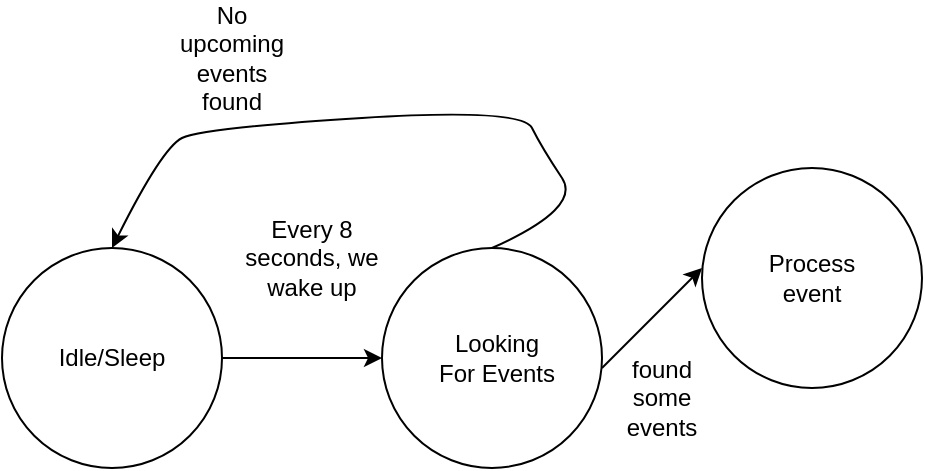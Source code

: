 <mxfile version="24.7.13">
  <diagram name="Page-1" id="U1XVlD-uULaZfybkiWaf">
    <mxGraphModel dx="727" dy="472" grid="1" gridSize="10" guides="1" tooltips="1" connect="1" arrows="1" fold="1" page="1" pageScale="1" pageWidth="850" pageHeight="1100" math="0" shadow="0">
      <root>
        <mxCell id="0" />
        <mxCell id="1" parent="0" />
        <mxCell id="AyezRk7lid3wCaOTvy4F-2" value="" style="ellipse;whiteSpace=wrap;html=1;aspect=fixed;" vertex="1" parent="1">
          <mxGeometry x="170" y="190" width="110" height="110" as="geometry" />
        </mxCell>
        <mxCell id="AyezRk7lid3wCaOTvy4F-3" value="Idle/Sleep" style="text;html=1;align=center;verticalAlign=middle;whiteSpace=wrap;rounded=0;" vertex="1" parent="1">
          <mxGeometry x="195" y="230" width="60" height="30" as="geometry" />
        </mxCell>
        <mxCell id="AyezRk7lid3wCaOTvy4F-5" value="" style="ellipse;whiteSpace=wrap;html=1;aspect=fixed;" vertex="1" parent="1">
          <mxGeometry x="360" y="190" width="110" height="110" as="geometry" />
        </mxCell>
        <mxCell id="AyezRk7lid3wCaOTvy4F-6" value="" style="endArrow=classic;html=1;rounded=0;exitX=1;exitY=0.5;exitDx=0;exitDy=0;entryX=0;entryY=0.5;entryDx=0;entryDy=0;" edge="1" parent="1" source="AyezRk7lid3wCaOTvy4F-2" target="AyezRk7lid3wCaOTvy4F-5">
          <mxGeometry width="50" height="50" relative="1" as="geometry">
            <mxPoint x="310" y="290" as="sourcePoint" />
            <mxPoint x="360" y="240" as="targetPoint" />
          </mxGeometry>
        </mxCell>
        <mxCell id="AyezRk7lid3wCaOTvy4F-8" value="Every 8 seconds, we wake up" style="text;html=1;align=center;verticalAlign=middle;whiteSpace=wrap;rounded=0;" vertex="1" parent="1">
          <mxGeometry x="280" y="170" width="90" height="50" as="geometry" />
        </mxCell>
        <mxCell id="AyezRk7lid3wCaOTvy4F-9" value="Looking For Events" style="text;html=1;align=center;verticalAlign=middle;whiteSpace=wrap;rounded=0;" vertex="1" parent="1">
          <mxGeometry x="385" y="230" width="65" height="30" as="geometry" />
        </mxCell>
        <mxCell id="AyezRk7lid3wCaOTvy4F-11" value="" style="curved=1;endArrow=classic;html=1;rounded=0;exitX=0.5;exitY=0;exitDx=0;exitDy=0;entryX=0.5;entryY=0;entryDx=0;entryDy=0;" edge="1" parent="1" source="AyezRk7lid3wCaOTvy4F-5" target="AyezRk7lid3wCaOTvy4F-2">
          <mxGeometry width="50" height="50" relative="1" as="geometry">
            <mxPoint x="410" y="170" as="sourcePoint" />
            <mxPoint x="460" y="120" as="targetPoint" />
            <Array as="points">
              <mxPoint x="460" y="170" />
              <mxPoint x="440" y="140" />
              <mxPoint x="430" y="120" />
              <mxPoint x="270" y="130" />
              <mxPoint x="250" y="140" />
            </Array>
          </mxGeometry>
        </mxCell>
        <mxCell id="AyezRk7lid3wCaOTvy4F-12" value="No upcoming events found" style="text;html=1;align=center;verticalAlign=middle;whiteSpace=wrap;rounded=0;" vertex="1" parent="1">
          <mxGeometry x="255" y="80" width="60" height="30" as="geometry" />
        </mxCell>
        <mxCell id="AyezRk7lid3wCaOTvy4F-14" value="" style="endArrow=classic;html=1;rounded=0;" edge="1" parent="1">
          <mxGeometry width="50" height="50" relative="1" as="geometry">
            <mxPoint x="470" y="250" as="sourcePoint" />
            <mxPoint x="520" y="200" as="targetPoint" />
          </mxGeometry>
        </mxCell>
        <mxCell id="AyezRk7lid3wCaOTvy4F-15" value="" style="ellipse;whiteSpace=wrap;html=1;aspect=fixed;" vertex="1" parent="1">
          <mxGeometry x="520" y="150" width="110" height="110" as="geometry" />
        </mxCell>
        <mxCell id="AyezRk7lid3wCaOTvy4F-16" value="found some events" style="text;html=1;align=center;verticalAlign=middle;whiteSpace=wrap;rounded=0;" vertex="1" parent="1">
          <mxGeometry x="470" y="250" width="60" height="30" as="geometry" />
        </mxCell>
        <mxCell id="AyezRk7lid3wCaOTvy4F-18" value="Process event" style="text;html=1;align=center;verticalAlign=middle;whiteSpace=wrap;rounded=0;" vertex="1" parent="1">
          <mxGeometry x="545" y="190" width="60" height="30" as="geometry" />
        </mxCell>
      </root>
    </mxGraphModel>
  </diagram>
</mxfile>
